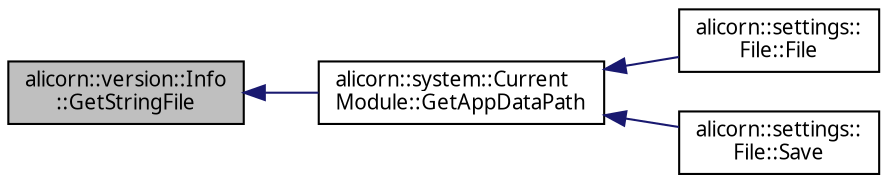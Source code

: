 digraph "alicorn::version::Info::GetStringFile"
{
 // INTERACTIVE_SVG=YES
  edge [fontname="Verdana",fontsize="10",labelfontname="Verdana",labelfontsize="10"];
  node [fontname="Verdana",fontsize="10",shape=record];
  rankdir="LR";
  Node1 [label="alicorn::version::Info\l::GetStringFile",height=0.2,width=0.4,color="black", fillcolor="grey75", style="filled", fontcolor="black"];
  Node1 -> Node2 [dir="back",color="midnightblue",fontsize="10",style="solid",fontname="Verdana"];
  Node2 [label="alicorn::system::Current\lModule::GetAppDataPath",height=0.2,width=0.4,color="black", fillcolor="white", style="filled",URL="$a00076.html#ace3c6a06459c213c52260984dc69d461",tooltip="Функция получения пути к папке, содержащей данные программы для текущего пользователя. "];
  Node2 -> Node3 [dir="back",color="midnightblue",fontsize="10",style="solid",fontname="Verdana"];
  Node3 [label="alicorn::settings::\lFile::File",height=0.2,width=0.4,color="black", fillcolor="white", style="filled",URL="$a00088.html#a7dcb21db9e1623e84b9c3dee81c12617",tooltip="Конструктор класса. "];
  Node2 -> Node4 [dir="back",color="midnightblue",fontsize="10",style="solid",fontname="Verdana"];
  Node4 [label="alicorn::settings::\lFile::Save",height=0.2,width=0.4,color="black", fillcolor="white", style="filled",URL="$a00088.html#ae1eeefb237c2c1965a388681e993bc8b",tooltip="Функция сохранения изменений в файле настроек. "];
}
